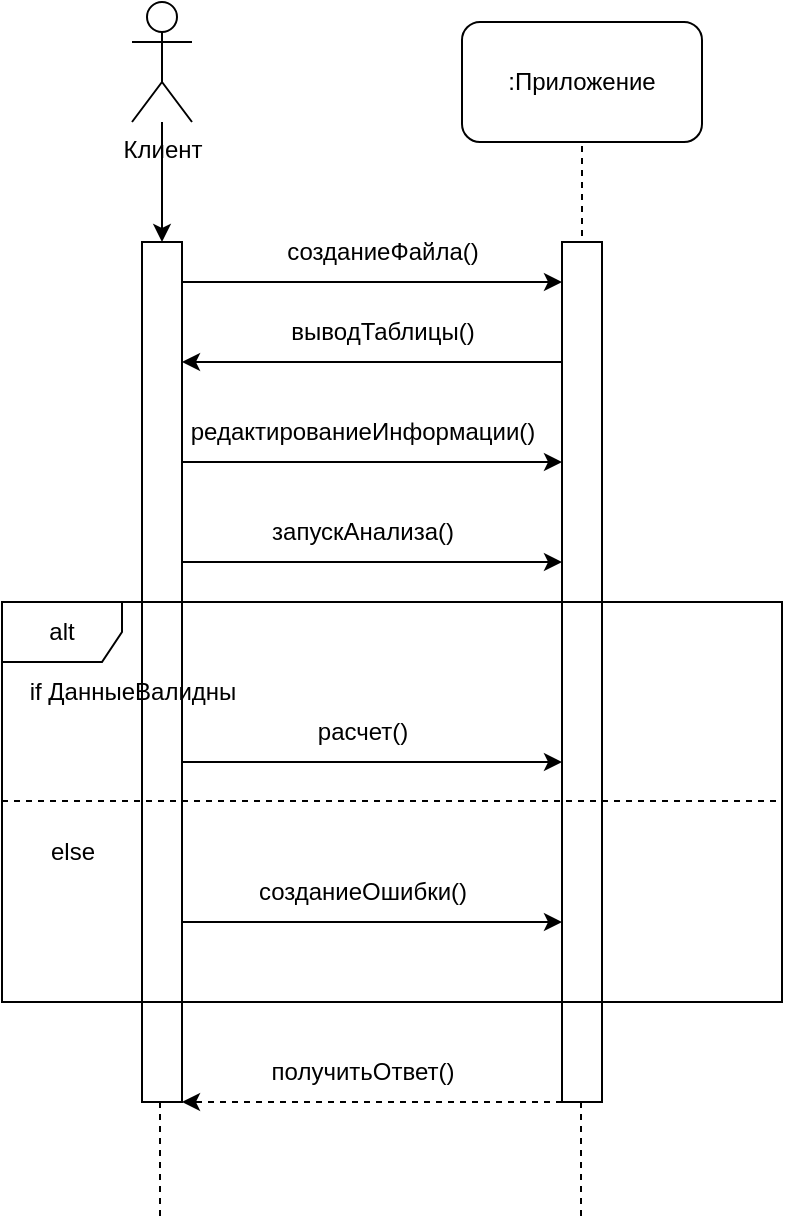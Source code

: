 <mxfile version="21.1.8" type="device">
  <diagram name="Page-1" id="13e1069c-82ec-6db2-03f1-153e76fe0fe0">
    <mxGraphModel dx="1434" dy="782" grid="1" gridSize="10" guides="1" tooltips="1" connect="1" arrows="1" fold="1" page="1" pageScale="1" pageWidth="1100" pageHeight="850" background="none" math="0" shadow="0">
      <root>
        <mxCell id="0" />
        <mxCell id="1" parent="0" />
        <mxCell id="DgYxm51xzqyq3N8vLG9s-5" style="edgeStyle=orthogonalEdgeStyle;rounded=0;orthogonalLoop=1;jettySize=auto;html=1;" edge="1" parent="1" source="DgYxm51xzqyq3N8vLG9s-1">
          <mxGeometry relative="1" as="geometry">
            <mxPoint x="190" y="160" as="targetPoint" />
          </mxGeometry>
        </mxCell>
        <mxCell id="DgYxm51xzqyq3N8vLG9s-1" value="&lt;div&gt;Клиент&lt;/div&gt;" style="shape=umlActor;verticalLabelPosition=bottom;verticalAlign=top;html=1;outlineConnect=0;" vertex="1" parent="1">
          <mxGeometry x="175" y="40" width="30" height="60" as="geometry" />
        </mxCell>
        <mxCell id="DgYxm51xzqyq3N8vLG9s-4" value="" style="html=1;points=[];perimeter=orthogonalPerimeter;outlineConnect=0;targetShapes=umlLifeline;portConstraint=eastwest;newEdgeStyle={&quot;edgeStyle&quot;:&quot;elbowEdgeStyle&quot;,&quot;elbow&quot;:&quot;vertical&quot;,&quot;curved&quot;:0,&quot;rounded&quot;:0};" vertex="1" parent="1">
          <mxGeometry x="180" y="160" width="20" height="430" as="geometry" />
        </mxCell>
        <mxCell id="DgYxm51xzqyq3N8vLG9s-9" style="edgeStyle=orthogonalEdgeStyle;rounded=0;orthogonalLoop=1;jettySize=auto;html=1;endArrow=none;endFill=0;dashed=1;" edge="1" parent="1">
          <mxGeometry relative="1" as="geometry">
            <mxPoint x="400" y="160" as="targetPoint" />
            <mxPoint x="400" y="100" as="sourcePoint" />
          </mxGeometry>
        </mxCell>
        <mxCell id="DgYxm51xzqyq3N8vLG9s-7" value=":Приложение" style="rounded=1;whiteSpace=wrap;html=1;" vertex="1" parent="1">
          <mxGeometry x="340" y="50" width="120" height="60" as="geometry" />
        </mxCell>
        <mxCell id="DgYxm51xzqyq3N8vLG9s-8" value="" style="html=1;points=[];perimeter=orthogonalPerimeter;outlineConnect=0;targetShapes=umlLifeline;portConstraint=eastwest;newEdgeStyle={&quot;edgeStyle&quot;:&quot;elbowEdgeStyle&quot;,&quot;elbow&quot;:&quot;vertical&quot;,&quot;curved&quot;:0,&quot;rounded&quot;:0};" vertex="1" parent="1">
          <mxGeometry x="390" y="160" width="20" height="430" as="geometry" />
        </mxCell>
        <mxCell id="DgYxm51xzqyq3N8vLG9s-10" value="" style="endArrow=classic;html=1;rounded=0;" edge="1" parent="1" target="DgYxm51xzqyq3N8vLG9s-8">
          <mxGeometry width="50" height="50" relative="1" as="geometry">
            <mxPoint x="200" y="180" as="sourcePoint" />
            <mxPoint x="290" y="160" as="targetPoint" />
          </mxGeometry>
        </mxCell>
        <mxCell id="DgYxm51xzqyq3N8vLG9s-12" value="созданиеФайла()" style="text;html=1;align=center;verticalAlign=middle;resizable=0;points=[];autosize=1;strokeColor=none;fillColor=none;" vertex="1" parent="1">
          <mxGeometry x="240" y="150" width="120" height="30" as="geometry" />
        </mxCell>
        <mxCell id="DgYxm51xzqyq3N8vLG9s-14" value="" style="endArrow=classic;html=1;rounded=0;" edge="1" parent="1">
          <mxGeometry width="50" height="50" relative="1" as="geometry">
            <mxPoint x="390" y="220" as="sourcePoint" />
            <mxPoint x="200" y="220" as="targetPoint" />
          </mxGeometry>
        </mxCell>
        <mxCell id="DgYxm51xzqyq3N8vLG9s-15" value="выводТаблицы()" style="text;html=1;align=center;verticalAlign=middle;resizable=0;points=[];autosize=1;strokeColor=none;fillColor=none;" vertex="1" parent="1">
          <mxGeometry x="240" y="190" width="120" height="30" as="geometry" />
        </mxCell>
        <mxCell id="DgYxm51xzqyq3N8vLG9s-16" value="" style="endArrow=classic;html=1;rounded=0;" edge="1" parent="1">
          <mxGeometry width="50" height="50" relative="1" as="geometry">
            <mxPoint x="200" y="270" as="sourcePoint" />
            <mxPoint x="390" y="270" as="targetPoint" />
          </mxGeometry>
        </mxCell>
        <mxCell id="DgYxm51xzqyq3N8vLG9s-17" value="редактированиеИнформации()" style="text;html=1;align=center;verticalAlign=middle;resizable=0;points=[];autosize=1;strokeColor=none;fillColor=none;" vertex="1" parent="1">
          <mxGeometry x="190" y="240" width="200" height="30" as="geometry" />
        </mxCell>
        <mxCell id="DgYxm51xzqyq3N8vLG9s-18" value="alt" style="shape=umlFrame;whiteSpace=wrap;html=1;pointerEvents=0;" vertex="1" parent="1">
          <mxGeometry x="110" y="340" width="390" height="200" as="geometry" />
        </mxCell>
        <mxCell id="DgYxm51xzqyq3N8vLG9s-19" value="if ДанныеВалидны" style="text;html=1;align=center;verticalAlign=middle;resizable=0;points=[];autosize=1;strokeColor=none;fillColor=none;" vertex="1" parent="1">
          <mxGeometry x="110" y="370" width="130" height="30" as="geometry" />
        </mxCell>
        <mxCell id="DgYxm51xzqyq3N8vLG9s-20" value="" style="endArrow=none;dashed=1;html=1;rounded=0;" edge="1" parent="1">
          <mxGeometry width="50" height="50" relative="1" as="geometry">
            <mxPoint x="110" y="439.5" as="sourcePoint" />
            <mxPoint x="500" y="439.5" as="targetPoint" />
          </mxGeometry>
        </mxCell>
        <mxCell id="DgYxm51xzqyq3N8vLG9s-22" value="" style="endArrow=classic;html=1;rounded=0;" edge="1" parent="1">
          <mxGeometry width="50" height="50" relative="1" as="geometry">
            <mxPoint x="200" y="320" as="sourcePoint" />
            <mxPoint x="390" y="320" as="targetPoint" />
          </mxGeometry>
        </mxCell>
        <mxCell id="DgYxm51xzqyq3N8vLG9s-23" value="запускАнализа()" style="text;html=1;align=center;verticalAlign=middle;resizable=0;points=[];autosize=1;strokeColor=none;fillColor=none;" vertex="1" parent="1">
          <mxGeometry x="230" y="290" width="120" height="30" as="geometry" />
        </mxCell>
        <mxCell id="DgYxm51xzqyq3N8vLG9s-24" value="" style="endArrow=classic;html=1;rounded=0;" edge="1" parent="1">
          <mxGeometry width="50" height="50" relative="1" as="geometry">
            <mxPoint x="200" y="420" as="sourcePoint" />
            <mxPoint x="390" y="420" as="targetPoint" />
          </mxGeometry>
        </mxCell>
        <mxCell id="DgYxm51xzqyq3N8vLG9s-25" value="расчет()" style="text;html=1;align=center;verticalAlign=middle;resizable=0;points=[];autosize=1;strokeColor=none;fillColor=none;" vertex="1" parent="1">
          <mxGeometry x="255" y="390" width="70" height="30" as="geometry" />
        </mxCell>
        <mxCell id="DgYxm51xzqyq3N8vLG9s-26" value="else" style="text;html=1;align=center;verticalAlign=middle;resizable=0;points=[];autosize=1;strokeColor=none;fillColor=none;" vertex="1" parent="1">
          <mxGeometry x="120" y="450" width="50" height="30" as="geometry" />
        </mxCell>
        <mxCell id="DgYxm51xzqyq3N8vLG9s-27" value="" style="endArrow=classic;html=1;rounded=0;" edge="1" parent="1">
          <mxGeometry width="50" height="50" relative="1" as="geometry">
            <mxPoint x="200" y="500" as="sourcePoint" />
            <mxPoint x="390" y="500" as="targetPoint" />
          </mxGeometry>
        </mxCell>
        <mxCell id="DgYxm51xzqyq3N8vLG9s-28" value="созданиеОшибки()" style="text;html=1;align=center;verticalAlign=middle;resizable=0;points=[];autosize=1;strokeColor=none;fillColor=none;" vertex="1" parent="1">
          <mxGeometry x="225" y="470" width="130" height="30" as="geometry" />
        </mxCell>
        <mxCell id="DgYxm51xzqyq3N8vLG9s-29" value="" style="endArrow=classic;html=1;rounded=0;dashed=1;" edge="1" parent="1">
          <mxGeometry width="50" height="50" relative="1" as="geometry">
            <mxPoint x="390" y="590" as="sourcePoint" />
            <mxPoint x="200" y="590" as="targetPoint" />
          </mxGeometry>
        </mxCell>
        <mxCell id="DgYxm51xzqyq3N8vLG9s-30" value="получитьОтвет()" style="text;html=1;align=center;verticalAlign=middle;resizable=0;points=[];autosize=1;strokeColor=none;fillColor=none;" vertex="1" parent="1">
          <mxGeometry x="235" y="560" width="110" height="30" as="geometry" />
        </mxCell>
        <mxCell id="DgYxm51xzqyq3N8vLG9s-31" style="edgeStyle=orthogonalEdgeStyle;rounded=0;orthogonalLoop=1;jettySize=auto;html=1;endArrow=none;endFill=0;dashed=1;" edge="1" parent="1">
          <mxGeometry relative="1" as="geometry">
            <mxPoint x="189" y="650" as="targetPoint" />
            <mxPoint x="189" y="590" as="sourcePoint" />
          </mxGeometry>
        </mxCell>
        <mxCell id="DgYxm51xzqyq3N8vLG9s-32" style="edgeStyle=orthogonalEdgeStyle;rounded=0;orthogonalLoop=1;jettySize=auto;html=1;endArrow=none;endFill=0;dashed=1;" edge="1" parent="1">
          <mxGeometry relative="1" as="geometry">
            <mxPoint x="399.5" y="650" as="targetPoint" />
            <mxPoint x="399.5" y="590" as="sourcePoint" />
          </mxGeometry>
        </mxCell>
      </root>
    </mxGraphModel>
  </diagram>
</mxfile>
